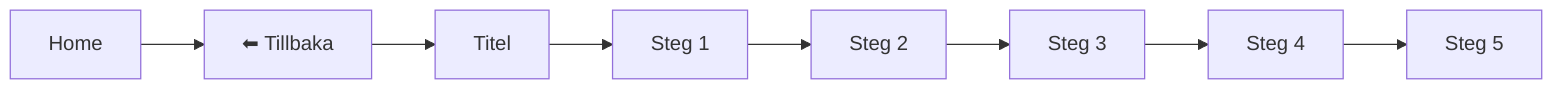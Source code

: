 flowchart LR
  LP-L2-Home[Home] --> LP-L2-Back[⬅︎ Tillbaka]
  LP-L2-Back --> LP-L2-Title[Titel]

  %% 7–9 steg
  LP-L2-Title --> S1[Steg 1]
  S1 --> S2[Steg 2]
  S2 --> S3[Steg 3]
  S3 --> S4[Steg 4]
  S4 --> S5[Steg 5]

  click LP-L2-Home "/index.html" _self
  %% click LP-L2-Back "/l1/kapabiliteter.html" _self

  classDef seg fill:#DAF0EE,stroke:#3B413C,color:#3B413C;